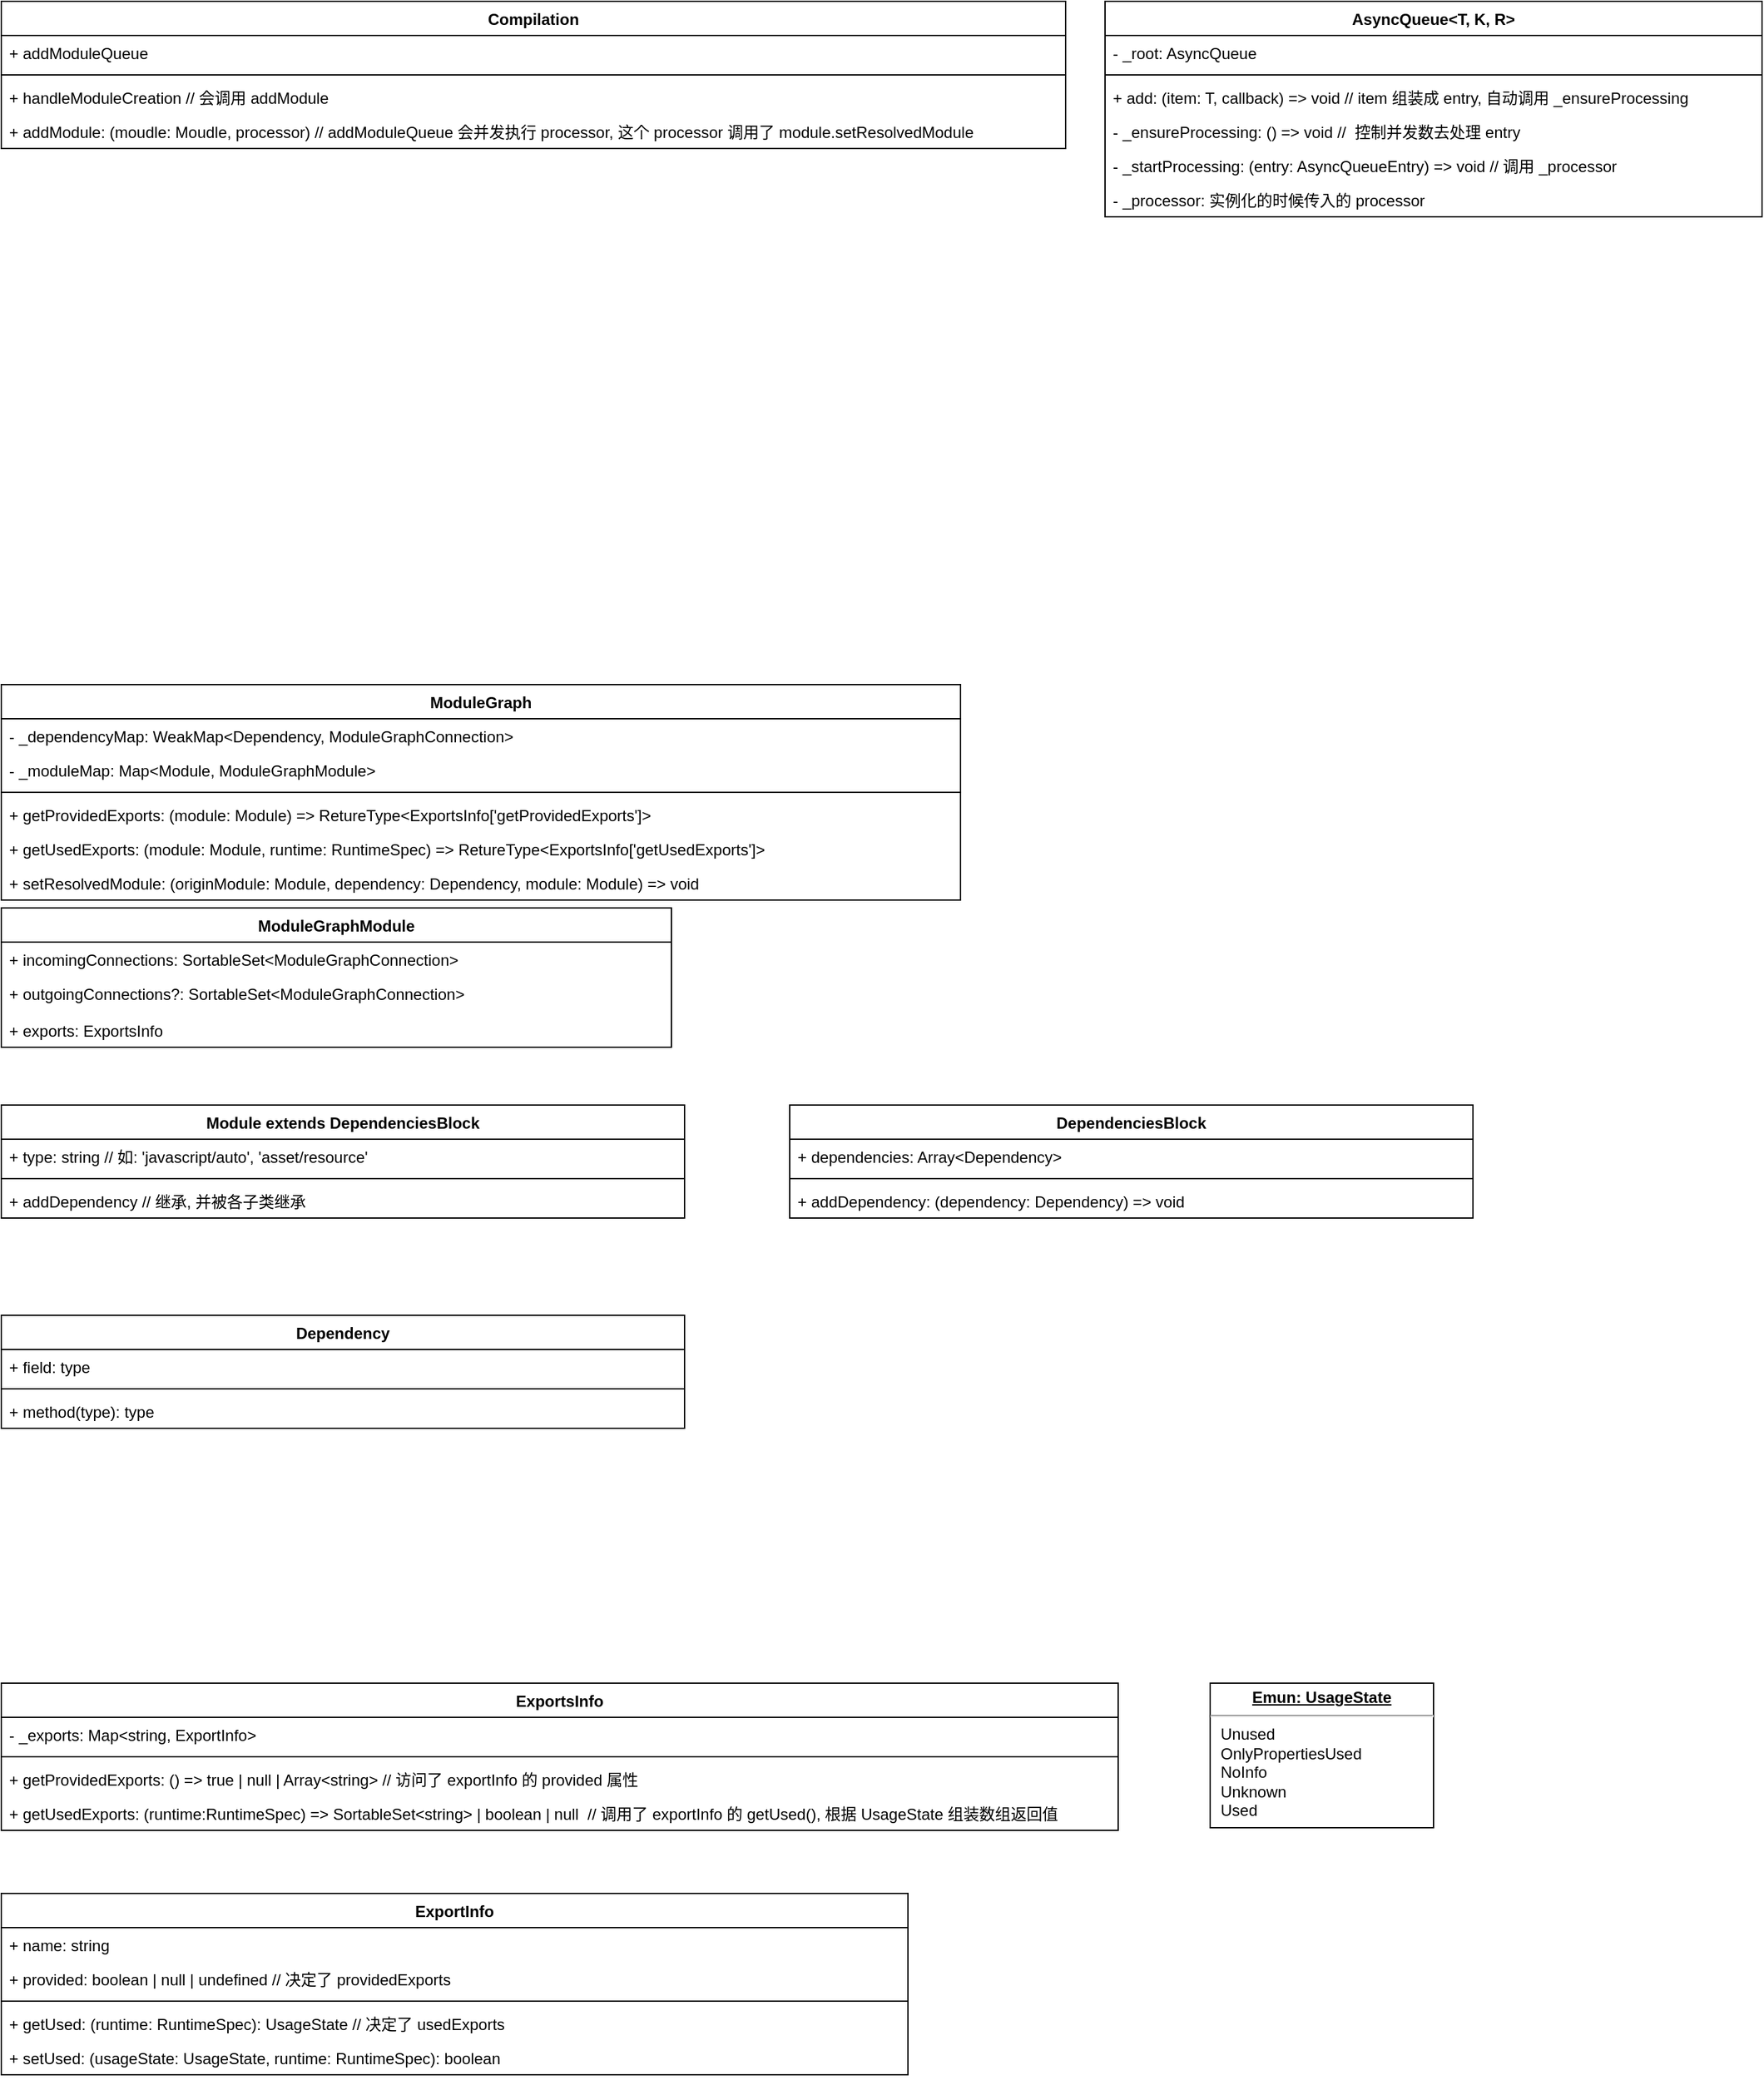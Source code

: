 <mxfile version="20.2.7" type="github">
  <diagram id="Rsr1v_tStUaQ5azJq0qS" name="第 1 页">
    <mxGraphModel dx="981" dy="1717" grid="1" gridSize="10" guides="1" tooltips="1" connect="1" arrows="1" fold="1" page="1" pageScale="1" pageWidth="827" pageHeight="1169" math="0" shadow="0">
      <root>
        <mxCell id="0" />
        <mxCell id="1" parent="0" />
        <mxCell id="PHLJTVfLrtnAu4Q4XUuZ-1" value="ModuleGraph" style="swimlane;fontStyle=1;childLayout=stackLayout;horizontal=1;startSize=26;fillColor=none;horizontalStack=0;resizeParent=1;resizeParentMax=0;resizeLast=0;collapsible=1;marginBottom=0;" vertex="1" parent="1">
          <mxGeometry x="80" y="120" width="730" height="164" as="geometry">
            <mxRectangle x="290" y="200" width="100" height="30" as="alternateBounds" />
          </mxGeometry>
        </mxCell>
        <mxCell id="PHLJTVfLrtnAu4Q4XUuZ-2" value="- _dependencyMap: WeakMap&lt;Dependency, ModuleGraphConnection&gt;" style="text;strokeColor=none;fillColor=none;align=left;verticalAlign=top;spacingLeft=4;spacingRight=4;overflow=hidden;rotatable=0;points=[[0,0.5],[1,0.5]];portConstraint=eastwest;" vertex="1" parent="PHLJTVfLrtnAu4Q4XUuZ-1">
          <mxGeometry y="26" width="730" height="26" as="geometry" />
        </mxCell>
        <mxCell id="PHLJTVfLrtnAu4Q4XUuZ-3" value="- _moduleMap: Map&lt;Module, ModuleGraphModule&gt;" style="text;strokeColor=none;fillColor=none;align=left;verticalAlign=top;spacingLeft=4;spacingRight=4;overflow=hidden;rotatable=0;points=[[0,0.5],[1,0.5]];portConstraint=eastwest;" vertex="1" parent="PHLJTVfLrtnAu4Q4XUuZ-1">
          <mxGeometry y="52" width="730" height="26" as="geometry" />
        </mxCell>
        <mxCell id="PHLJTVfLrtnAu4Q4XUuZ-22" value="" style="line;strokeWidth=1;fillColor=none;align=left;verticalAlign=middle;spacingTop=-1;spacingLeft=3;spacingRight=3;rotatable=0;labelPosition=right;points=[];portConstraint=eastwest;" vertex="1" parent="PHLJTVfLrtnAu4Q4XUuZ-1">
          <mxGeometry y="78" width="730" height="8" as="geometry" />
        </mxCell>
        <mxCell id="PHLJTVfLrtnAu4Q4XUuZ-41" value="+ getProvidedExports: (module: Module) =&gt; RetureType&lt;ExportsInfo[&#39;getProvidedExports&#39;]&gt;" style="text;strokeColor=none;fillColor=none;align=left;verticalAlign=top;spacingLeft=4;spacingRight=4;overflow=hidden;rotatable=0;points=[[0,0.5],[1,0.5]];portConstraint=eastwest;" vertex="1" parent="PHLJTVfLrtnAu4Q4XUuZ-1">
          <mxGeometry y="86" width="730" height="26" as="geometry" />
        </mxCell>
        <mxCell id="PHLJTVfLrtnAu4Q4XUuZ-17" value="+ getUsedExports: (module: Module, runtime: RuntimeSpec) =&gt; RetureType&lt;ExportsInfo[&#39;getUsedExports&#39;]&gt;" style="text;strokeColor=none;fillColor=none;align=left;verticalAlign=top;spacingLeft=4;spacingRight=4;overflow=hidden;rotatable=0;points=[[0,0.5],[1,0.5]];portConstraint=eastwest;" vertex="1" parent="PHLJTVfLrtnAu4Q4XUuZ-1">
          <mxGeometry y="112" width="730" height="26" as="geometry" />
        </mxCell>
        <mxCell id="PHLJTVfLrtnAu4Q4XUuZ-72" value="+ setResolvedModule: (originModule: Module, dependency: Dependency, module: Module) =&gt; void" style="text;strokeColor=none;fillColor=none;align=left;verticalAlign=top;spacingLeft=4;spacingRight=4;overflow=hidden;rotatable=0;points=[[0,0.5],[1,0.5]];portConstraint=eastwest;" vertex="1" parent="PHLJTVfLrtnAu4Q4XUuZ-1">
          <mxGeometry y="138" width="730" height="26" as="geometry" />
        </mxCell>
        <mxCell id="PHLJTVfLrtnAu4Q4XUuZ-6" value="ModuleGraphModule" style="swimlane;fontStyle=1;childLayout=stackLayout;horizontal=1;startSize=26;fillColor=none;horizontalStack=0;resizeParent=1;resizeParentMax=0;resizeLast=0;collapsible=1;marginBottom=0;" vertex="1" parent="1">
          <mxGeometry x="80" y="290" width="510" height="106" as="geometry" />
        </mxCell>
        <mxCell id="PHLJTVfLrtnAu4Q4XUuZ-7" value="+ incomingConnections: SortableSet&lt;ModuleGraphConnection&gt;" style="text;strokeColor=none;fillColor=none;align=left;verticalAlign=top;spacingLeft=4;spacingRight=4;overflow=hidden;rotatable=0;points=[[0,0.5],[1,0.5]];portConstraint=eastwest;" vertex="1" parent="PHLJTVfLrtnAu4Q4XUuZ-6">
          <mxGeometry y="26" width="510" height="26" as="geometry" />
        </mxCell>
        <mxCell id="PHLJTVfLrtnAu4Q4XUuZ-9" value="+ outgoingConnections?: SortableSet&lt;ModuleGraphConnection&gt;" style="text;strokeColor=none;fillColor=none;align=left;verticalAlign=top;spacingLeft=4;spacingRight=4;overflow=hidden;rotatable=0;points=[[0,0.5],[1,0.5]];portConstraint=eastwest;" vertex="1" parent="PHLJTVfLrtnAu4Q4XUuZ-6">
          <mxGeometry y="52" width="510" height="28" as="geometry" />
        </mxCell>
        <mxCell id="PHLJTVfLrtnAu4Q4XUuZ-10" value="+ exports: ExportsInfo" style="text;strokeColor=none;fillColor=none;align=left;verticalAlign=top;spacingLeft=4;spacingRight=4;overflow=hidden;rotatable=0;points=[[0,0.5],[1,0.5]];portConstraint=eastwest;" vertex="1" parent="PHLJTVfLrtnAu4Q4XUuZ-6">
          <mxGeometry y="80" width="510" height="26" as="geometry" />
        </mxCell>
        <mxCell id="PHLJTVfLrtnAu4Q4XUuZ-23" value="ExportsInfo" style="swimlane;fontStyle=1;align=center;verticalAlign=top;childLayout=stackLayout;horizontal=1;startSize=26;horizontalStack=0;resizeParent=1;resizeParentMax=0;resizeLast=0;collapsible=1;marginBottom=0;" vertex="1" parent="1">
          <mxGeometry x="80" y="880" width="850" height="112" as="geometry" />
        </mxCell>
        <mxCell id="PHLJTVfLrtnAu4Q4XUuZ-24" value="- _exports: Map&lt;string, ExportInfo&gt;" style="text;strokeColor=none;fillColor=none;align=left;verticalAlign=top;spacingLeft=4;spacingRight=4;overflow=hidden;rotatable=0;points=[[0,0.5],[1,0.5]];portConstraint=eastwest;" vertex="1" parent="PHLJTVfLrtnAu4Q4XUuZ-23">
          <mxGeometry y="26" width="850" height="26" as="geometry" />
        </mxCell>
        <mxCell id="PHLJTVfLrtnAu4Q4XUuZ-25" value="" style="line;strokeWidth=1;fillColor=none;align=left;verticalAlign=middle;spacingTop=-1;spacingLeft=3;spacingRight=3;rotatable=0;labelPosition=right;points=[];portConstraint=eastwest;" vertex="1" parent="PHLJTVfLrtnAu4Q4XUuZ-23">
          <mxGeometry y="52" width="850" height="8" as="geometry" />
        </mxCell>
        <mxCell id="PHLJTVfLrtnAu4Q4XUuZ-27" value="+ getProvidedExports: () =&gt; true | null | Array&lt;string&gt; // 访问了 exportInfo 的 provided 属性" style="text;strokeColor=none;fillColor=none;align=left;verticalAlign=top;spacingLeft=4;spacingRight=4;overflow=hidden;rotatable=0;points=[[0,0.5],[1,0.5]];portConstraint=eastwest;" vertex="1" parent="PHLJTVfLrtnAu4Q4XUuZ-23">
          <mxGeometry y="60" width="850" height="26" as="geometry" />
        </mxCell>
        <mxCell id="PHLJTVfLrtnAu4Q4XUuZ-26" value="+ getUsedExports: (runtime:RuntimeSpec) =&gt; SortableSet&lt;string&gt; | boolean | null  // 调用了 exportInfo 的 getUsed(), 根据 UsageState 组装数组返回值" style="text;strokeColor=none;fillColor=none;align=left;verticalAlign=top;spacingLeft=4;spacingRight=4;overflow=hidden;rotatable=0;points=[[0,0.5],[1,0.5]];portConstraint=eastwest;" vertex="1" parent="PHLJTVfLrtnAu4Q4XUuZ-23">
          <mxGeometry y="86" width="850" height="26" as="geometry" />
        </mxCell>
        <mxCell id="PHLJTVfLrtnAu4Q4XUuZ-32" value="ExportInfo" style="swimlane;fontStyle=1;align=center;verticalAlign=top;childLayout=stackLayout;horizontal=1;startSize=26;horizontalStack=0;resizeParent=1;resizeParentMax=0;resizeLast=0;collapsible=1;marginBottom=0;" vertex="1" parent="1">
          <mxGeometry x="80" y="1040" width="690" height="138" as="geometry" />
        </mxCell>
        <mxCell id="PHLJTVfLrtnAu4Q4XUuZ-33" value="+ name: string" style="text;strokeColor=none;fillColor=none;align=left;verticalAlign=top;spacingLeft=4;spacingRight=4;overflow=hidden;rotatable=0;points=[[0,0.5],[1,0.5]];portConstraint=eastwest;" vertex="1" parent="PHLJTVfLrtnAu4Q4XUuZ-32">
          <mxGeometry y="26" width="690" height="26" as="geometry" />
        </mxCell>
        <mxCell id="PHLJTVfLrtnAu4Q4XUuZ-40" value="+ provided: boolean | null | undefined // 决定了 providedExports" style="text;strokeColor=none;fillColor=none;align=left;verticalAlign=top;spacingLeft=4;spacingRight=4;overflow=hidden;rotatable=0;points=[[0,0.5],[1,0.5]];portConstraint=eastwest;" vertex="1" parent="PHLJTVfLrtnAu4Q4XUuZ-32">
          <mxGeometry y="52" width="690" height="26" as="geometry" />
        </mxCell>
        <mxCell id="PHLJTVfLrtnAu4Q4XUuZ-34" value="" style="line;strokeWidth=1;fillColor=none;align=left;verticalAlign=middle;spacingTop=-1;spacingLeft=3;spacingRight=3;rotatable=0;labelPosition=right;points=[];portConstraint=eastwest;" vertex="1" parent="PHLJTVfLrtnAu4Q4XUuZ-32">
          <mxGeometry y="78" width="690" height="8" as="geometry" />
        </mxCell>
        <mxCell id="PHLJTVfLrtnAu4Q4XUuZ-35" value="+ getUsed: (runtime: RuntimeSpec): UsageState // 决定了 usedExports" style="text;strokeColor=none;fillColor=none;align=left;verticalAlign=top;spacingLeft=4;spacingRight=4;overflow=hidden;rotatable=0;points=[[0,0.5],[1,0.5]];portConstraint=eastwest;" vertex="1" parent="PHLJTVfLrtnAu4Q4XUuZ-32">
          <mxGeometry y="86" width="690" height="26" as="geometry" />
        </mxCell>
        <mxCell id="PHLJTVfLrtnAu4Q4XUuZ-43" value="+ setUsed: (usageState: UsageState, runtime: RuntimeSpec): boolean" style="text;strokeColor=none;fillColor=none;align=left;verticalAlign=top;spacingLeft=4;spacingRight=4;overflow=hidden;rotatable=0;points=[[0,0.5],[1,0.5]];portConstraint=eastwest;" vertex="1" parent="PHLJTVfLrtnAu4Q4XUuZ-32">
          <mxGeometry y="112" width="690" height="26" as="geometry" />
        </mxCell>
        <mxCell id="PHLJTVfLrtnAu4Q4XUuZ-42" value="&lt;p style=&quot;margin:0px;margin-top:4px;text-align:center;text-decoration:underline;&quot;&gt;&lt;b&gt;Emun: UsageState&lt;/b&gt;&lt;/p&gt;&lt;hr&gt;&lt;p style=&quot;margin:0px;margin-left:8px;&quot;&gt;Unused&lt;/p&gt;&lt;p style=&quot;margin:0px;margin-left:8px;&quot;&gt;OnlyPropertiesUsed&lt;/p&gt;&lt;p style=&quot;margin:0px;margin-left:8px;&quot;&gt;NoInfo&lt;br&gt;&lt;/p&gt;&lt;p style=&quot;margin:0px;margin-left:8px;&quot;&gt;Unknown&lt;/p&gt;&lt;p style=&quot;margin:0px;margin-left:8px;&quot;&gt;Used&lt;/p&gt;" style="verticalAlign=top;align=left;overflow=fill;fontSize=12;fontFamily=Helvetica;html=1;" vertex="1" parent="1">
          <mxGeometry x="1000" y="880" width="170" height="110" as="geometry" />
        </mxCell>
        <mxCell id="PHLJTVfLrtnAu4Q4XUuZ-44" value="Module extends DependenciesBlock" style="swimlane;fontStyle=1;align=center;verticalAlign=top;childLayout=stackLayout;horizontal=1;startSize=26;horizontalStack=0;resizeParent=1;resizeParentMax=0;resizeLast=0;collapsible=1;marginBottom=0;" vertex="1" parent="1">
          <mxGeometry x="80" y="440" width="520" height="86" as="geometry" />
        </mxCell>
        <mxCell id="PHLJTVfLrtnAu4Q4XUuZ-56" value="+ type: string // 如: &#39;javascript/auto&#39;, &#39;asset/resource&#39;" style="text;strokeColor=none;fillColor=none;align=left;verticalAlign=top;spacingLeft=4;spacingRight=4;overflow=hidden;rotatable=0;points=[[0,0.5],[1,0.5]];portConstraint=eastwest;" vertex="1" parent="PHLJTVfLrtnAu4Q4XUuZ-44">
          <mxGeometry y="26" width="520" height="26" as="geometry" />
        </mxCell>
        <mxCell id="PHLJTVfLrtnAu4Q4XUuZ-46" value="" style="line;strokeWidth=1;fillColor=none;align=left;verticalAlign=middle;spacingTop=-1;spacingLeft=3;spacingRight=3;rotatable=0;labelPosition=right;points=[];portConstraint=eastwest;" vertex="1" parent="PHLJTVfLrtnAu4Q4XUuZ-44">
          <mxGeometry y="52" width="520" height="8" as="geometry" />
        </mxCell>
        <mxCell id="PHLJTVfLrtnAu4Q4XUuZ-47" value="+ addDependency // 继承, 并被各子类继承" style="text;strokeColor=none;fillColor=none;align=left;verticalAlign=top;spacingLeft=4;spacingRight=4;overflow=hidden;rotatable=0;points=[[0,0.5],[1,0.5]];portConstraint=eastwest;" vertex="1" parent="PHLJTVfLrtnAu4Q4XUuZ-44">
          <mxGeometry y="60" width="520" height="26" as="geometry" />
        </mxCell>
        <mxCell id="PHLJTVfLrtnAu4Q4XUuZ-48" value="Dependency" style="swimlane;fontStyle=1;align=center;verticalAlign=top;childLayout=stackLayout;horizontal=1;startSize=26;horizontalStack=0;resizeParent=1;resizeParentMax=0;resizeLast=0;collapsible=1;marginBottom=0;" vertex="1" parent="1">
          <mxGeometry x="80" y="600" width="520" height="86" as="geometry" />
        </mxCell>
        <mxCell id="PHLJTVfLrtnAu4Q4XUuZ-49" value="+ field: type" style="text;strokeColor=none;fillColor=none;align=left;verticalAlign=top;spacingLeft=4;spacingRight=4;overflow=hidden;rotatable=0;points=[[0,0.5],[1,0.5]];portConstraint=eastwest;" vertex="1" parent="PHLJTVfLrtnAu4Q4XUuZ-48">
          <mxGeometry y="26" width="520" height="26" as="geometry" />
        </mxCell>
        <mxCell id="PHLJTVfLrtnAu4Q4XUuZ-50" value="" style="line;strokeWidth=1;fillColor=none;align=left;verticalAlign=middle;spacingTop=-1;spacingLeft=3;spacingRight=3;rotatable=0;labelPosition=right;points=[];portConstraint=eastwest;" vertex="1" parent="PHLJTVfLrtnAu4Q4XUuZ-48">
          <mxGeometry y="52" width="520" height="8" as="geometry" />
        </mxCell>
        <mxCell id="PHLJTVfLrtnAu4Q4XUuZ-51" value="+ method(type): type" style="text;strokeColor=none;fillColor=none;align=left;verticalAlign=top;spacingLeft=4;spacingRight=4;overflow=hidden;rotatable=0;points=[[0,0.5],[1,0.5]];portConstraint=eastwest;" vertex="1" parent="PHLJTVfLrtnAu4Q4XUuZ-48">
          <mxGeometry y="60" width="520" height="26" as="geometry" />
        </mxCell>
        <mxCell id="PHLJTVfLrtnAu4Q4XUuZ-52" value="DependenciesBlock" style="swimlane;fontStyle=1;align=center;verticalAlign=top;childLayout=stackLayout;horizontal=1;startSize=26;horizontalStack=0;resizeParent=1;resizeParentMax=0;resizeLast=0;collapsible=1;marginBottom=0;" vertex="1" parent="1">
          <mxGeometry x="680" y="440" width="520" height="86" as="geometry" />
        </mxCell>
        <mxCell id="PHLJTVfLrtnAu4Q4XUuZ-53" value="+ dependencies: Array&lt;Dependency&gt;" style="text;strokeColor=none;fillColor=none;align=left;verticalAlign=top;spacingLeft=4;spacingRight=4;overflow=hidden;rotatable=0;points=[[0,0.5],[1,0.5]];portConstraint=eastwest;" vertex="1" parent="PHLJTVfLrtnAu4Q4XUuZ-52">
          <mxGeometry y="26" width="520" height="26" as="geometry" />
        </mxCell>
        <mxCell id="PHLJTVfLrtnAu4Q4XUuZ-54" value="" style="line;strokeWidth=1;fillColor=none;align=left;verticalAlign=middle;spacingTop=-1;spacingLeft=3;spacingRight=3;rotatable=0;labelPosition=right;points=[];portConstraint=eastwest;" vertex="1" parent="PHLJTVfLrtnAu4Q4XUuZ-52">
          <mxGeometry y="52" width="520" height="8" as="geometry" />
        </mxCell>
        <mxCell id="PHLJTVfLrtnAu4Q4XUuZ-55" value="+ addDependency: (dependency: Dependency) =&gt; void" style="text;strokeColor=none;fillColor=none;align=left;verticalAlign=top;spacingLeft=4;spacingRight=4;overflow=hidden;rotatable=0;points=[[0,0.5],[1,0.5]];portConstraint=eastwest;" vertex="1" parent="PHLJTVfLrtnAu4Q4XUuZ-52">
          <mxGeometry y="60" width="520" height="26" as="geometry" />
        </mxCell>
        <mxCell id="PHLJTVfLrtnAu4Q4XUuZ-57" value="Compilation" style="swimlane;fontStyle=1;childLayout=stackLayout;horizontal=1;startSize=26;fillColor=none;horizontalStack=0;resizeParent=1;resizeParentMax=0;resizeLast=0;collapsible=1;marginBottom=0;" vertex="1" parent="1">
          <mxGeometry x="80" y="-400" width="810" height="112" as="geometry">
            <mxRectangle x="290" y="200" width="100" height="30" as="alternateBounds" />
          </mxGeometry>
        </mxCell>
        <mxCell id="PHLJTVfLrtnAu4Q4XUuZ-58" value="+ addModuleQueue" style="text;strokeColor=none;fillColor=none;align=left;verticalAlign=top;spacingLeft=4;spacingRight=4;overflow=hidden;rotatable=0;points=[[0,0.5],[1,0.5]];portConstraint=eastwest;" vertex="1" parent="PHLJTVfLrtnAu4Q4XUuZ-57">
          <mxGeometry y="26" width="810" height="26" as="geometry" />
        </mxCell>
        <mxCell id="PHLJTVfLrtnAu4Q4XUuZ-60" value="" style="line;strokeWidth=1;fillColor=none;align=left;verticalAlign=middle;spacingTop=-1;spacingLeft=3;spacingRight=3;rotatable=0;labelPosition=right;points=[];portConstraint=eastwest;" vertex="1" parent="PHLJTVfLrtnAu4Q4XUuZ-57">
          <mxGeometry y="52" width="810" height="8" as="geometry" />
        </mxCell>
        <mxCell id="PHLJTVfLrtnAu4Q4XUuZ-62" value="+ handleModuleCreation // 会调用 addModule" style="text;strokeColor=none;fillColor=none;align=left;verticalAlign=top;spacingLeft=4;spacingRight=4;overflow=hidden;rotatable=0;points=[[0,0.5],[1,0.5]];portConstraint=eastwest;" vertex="1" parent="PHLJTVfLrtnAu4Q4XUuZ-57">
          <mxGeometry y="60" width="810" height="26" as="geometry" />
        </mxCell>
        <mxCell id="PHLJTVfLrtnAu4Q4XUuZ-71" value="+ addModule: (moudle: Moudle, processor) // addModuleQueue 会并发执行 processor, 这个 processor 调用了 module.setResolvedModule" style="text;strokeColor=none;fillColor=none;align=left;verticalAlign=top;spacingLeft=4;spacingRight=4;overflow=hidden;rotatable=0;points=[[0,0.5],[1,0.5]];portConstraint=eastwest;" vertex="1" parent="PHLJTVfLrtnAu4Q4XUuZ-57">
          <mxGeometry y="86" width="810" height="26" as="geometry" />
        </mxCell>
        <mxCell id="PHLJTVfLrtnAu4Q4XUuZ-63" value="AsyncQueue&lt;T, K, R&gt;" style="swimlane;fontStyle=1;align=center;verticalAlign=top;childLayout=stackLayout;horizontal=1;startSize=26;horizontalStack=0;resizeParent=1;resizeParentMax=0;resizeLast=0;collapsible=1;marginBottom=0;" vertex="1" parent="1">
          <mxGeometry x="920" y="-400" width="500" height="164" as="geometry" />
        </mxCell>
        <mxCell id="PHLJTVfLrtnAu4Q4XUuZ-64" value="- _root: AsyncQueue" style="text;strokeColor=none;fillColor=none;align=left;verticalAlign=top;spacingLeft=4;spacingRight=4;overflow=hidden;rotatable=0;points=[[0,0.5],[1,0.5]];portConstraint=eastwest;" vertex="1" parent="PHLJTVfLrtnAu4Q4XUuZ-63">
          <mxGeometry y="26" width="500" height="26" as="geometry" />
        </mxCell>
        <mxCell id="PHLJTVfLrtnAu4Q4XUuZ-65" value="" style="line;strokeWidth=1;fillColor=none;align=left;verticalAlign=middle;spacingTop=-1;spacingLeft=3;spacingRight=3;rotatable=0;labelPosition=right;points=[];portConstraint=eastwest;" vertex="1" parent="PHLJTVfLrtnAu4Q4XUuZ-63">
          <mxGeometry y="52" width="500" height="8" as="geometry" />
        </mxCell>
        <mxCell id="PHLJTVfLrtnAu4Q4XUuZ-66" value="+ add: (item: T, callback) =&gt; void // item 组装成 entry, 自动调用 _ensureProcessing" style="text;strokeColor=none;fillColor=none;align=left;verticalAlign=top;spacingLeft=4;spacingRight=4;overflow=hidden;rotatable=0;points=[[0,0.5],[1,0.5]];portConstraint=eastwest;" vertex="1" parent="PHLJTVfLrtnAu4Q4XUuZ-63">
          <mxGeometry y="60" width="500" height="26" as="geometry" />
        </mxCell>
        <mxCell id="PHLJTVfLrtnAu4Q4XUuZ-68" value="- _ensureProcessing: () =&gt; void //  控制并发数去处理 entry" style="text;strokeColor=none;fillColor=none;align=left;verticalAlign=top;spacingLeft=4;spacingRight=4;overflow=hidden;rotatable=0;points=[[0,0.5],[1,0.5]];portConstraint=eastwest;" vertex="1" parent="PHLJTVfLrtnAu4Q4XUuZ-63">
          <mxGeometry y="86" width="500" height="26" as="geometry" />
        </mxCell>
        <mxCell id="PHLJTVfLrtnAu4Q4XUuZ-69" value="- _startProcessing: (entry: AsyncQueueEntry) =&gt; void // 调用 _processor" style="text;strokeColor=none;fillColor=none;align=left;verticalAlign=top;spacingLeft=4;spacingRight=4;overflow=hidden;rotatable=0;points=[[0,0.5],[1,0.5]];portConstraint=eastwest;" vertex="1" parent="PHLJTVfLrtnAu4Q4XUuZ-63">
          <mxGeometry y="112" width="500" height="26" as="geometry" />
        </mxCell>
        <mxCell id="PHLJTVfLrtnAu4Q4XUuZ-70" value="- _processor: 实例化的时候传入的 processor" style="text;strokeColor=none;fillColor=none;align=left;verticalAlign=top;spacingLeft=4;spacingRight=4;overflow=hidden;rotatable=0;points=[[0,0.5],[1,0.5]];portConstraint=eastwest;" vertex="1" parent="PHLJTVfLrtnAu4Q4XUuZ-63">
          <mxGeometry y="138" width="500" height="26" as="geometry" />
        </mxCell>
      </root>
    </mxGraphModel>
  </diagram>
</mxfile>
